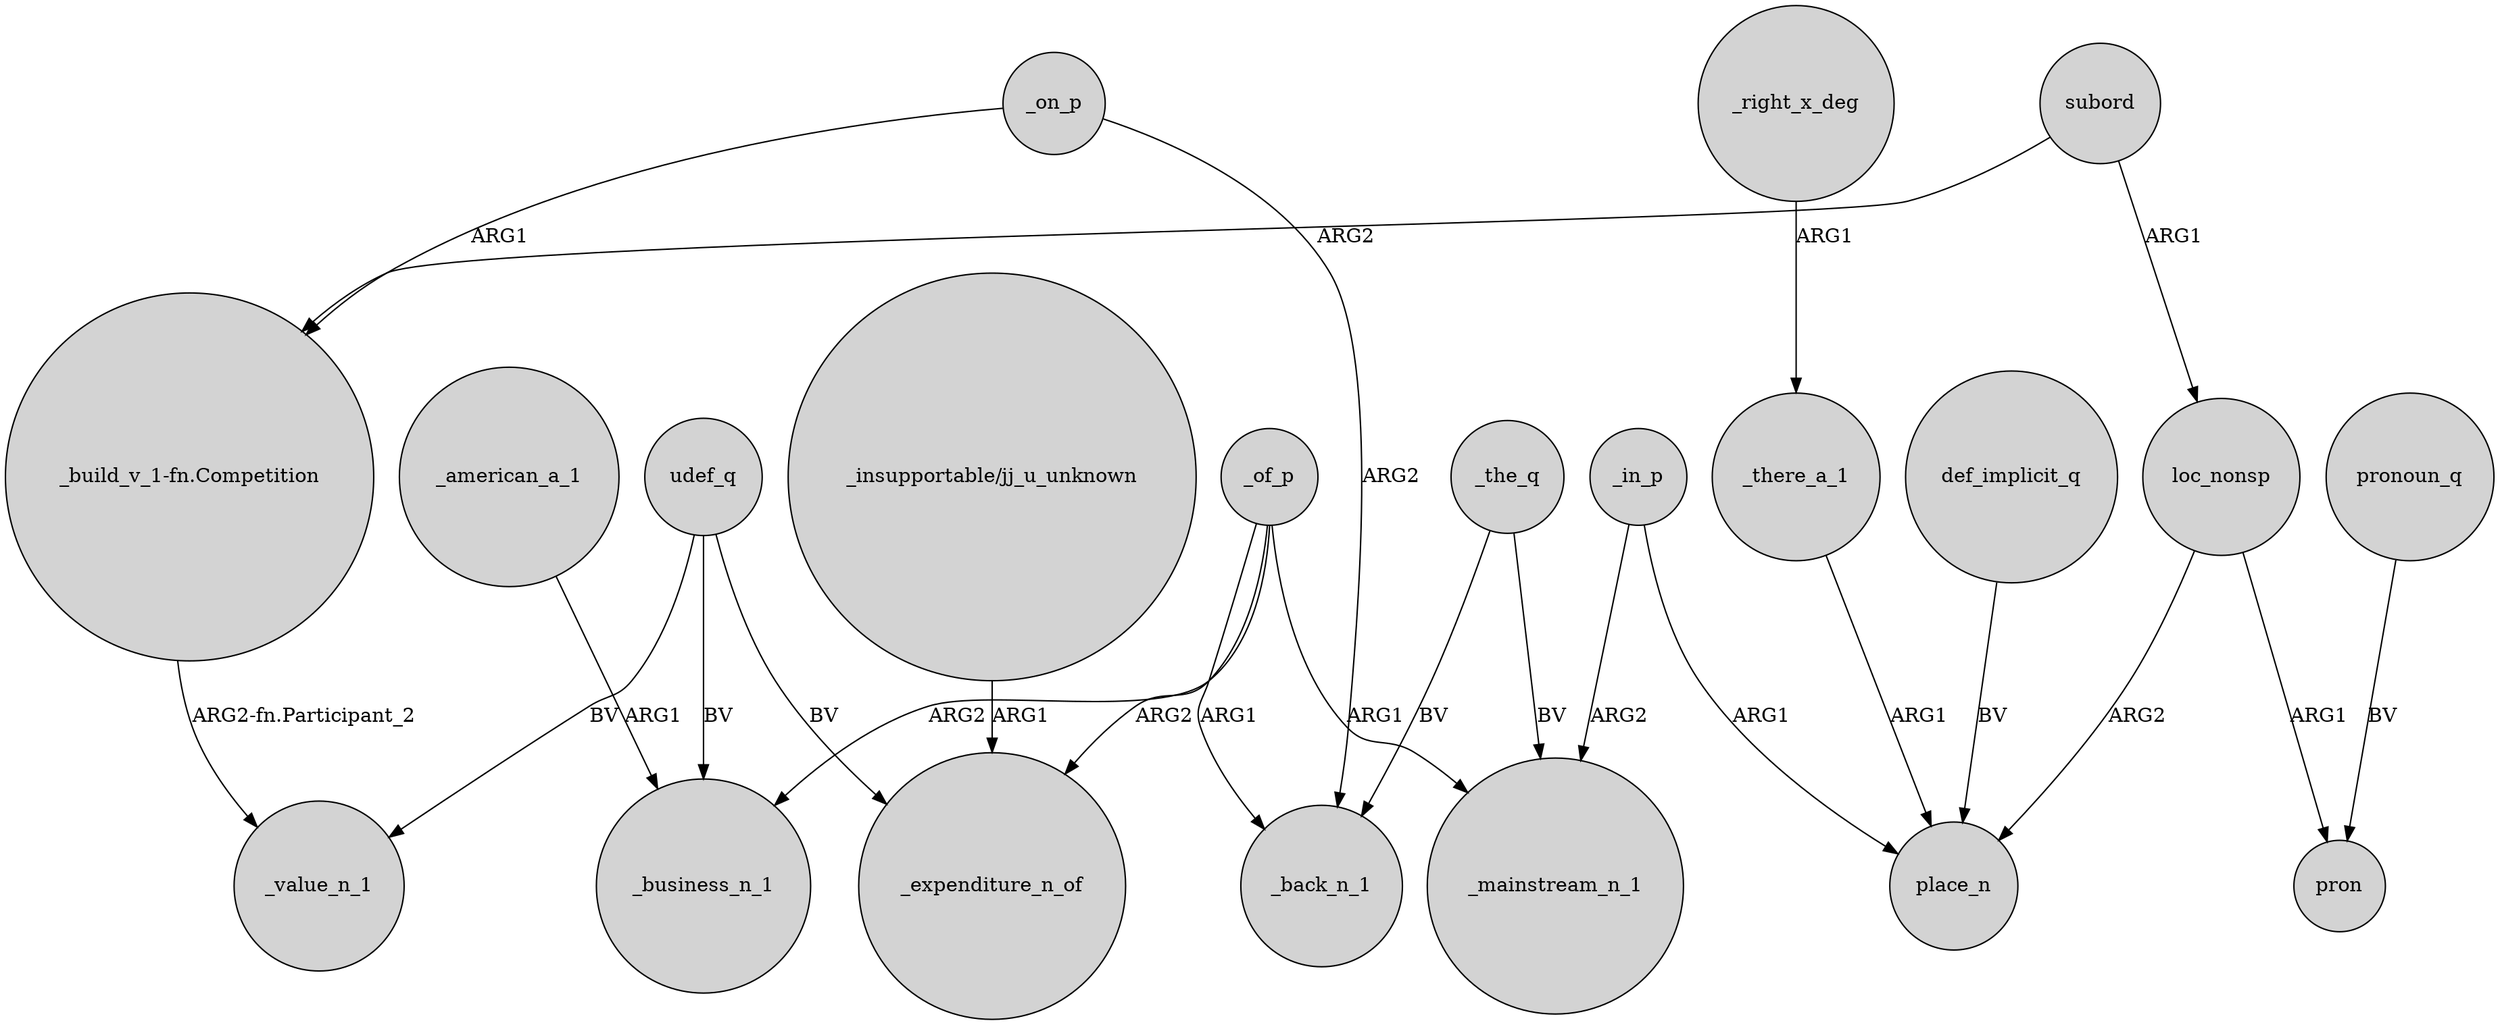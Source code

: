 digraph {
	node [shape=circle style=filled]
	_of_p -> _back_n_1 [label=ARG1]
	_on_p -> "_build_v_1-fn.Competition" [label=ARG1]
	def_implicit_q -> place_n [label=BV]
	_there_a_1 -> place_n [label=ARG1]
	_on_p -> _back_n_1 [label=ARG2]
	_right_x_deg -> _there_a_1 [label=ARG1]
	udef_q -> _value_n_1 [label=BV]
	_in_p -> place_n [label=ARG1]
	udef_q -> _business_n_1 [label=BV]
	"_build_v_1-fn.Competition" -> _value_n_1 [label="ARG2-fn.Participant_2"]
	udef_q -> _expenditure_n_of [label=BV]
	_the_q -> _back_n_1 [label=BV]
	_the_q -> _mainstream_n_1 [label=BV]
	pronoun_q -> pron [label=BV]
	_american_a_1 -> _business_n_1 [label=ARG1]
	"_insupportable/jj_u_unknown" -> _expenditure_n_of [label=ARG1]
	_in_p -> _mainstream_n_1 [label=ARG2]
	subord -> "_build_v_1-fn.Competition" [label=ARG2]
	_of_p -> _business_n_1 [label=ARG2]
	_of_p -> _expenditure_n_of [label=ARG2]
	loc_nonsp -> place_n [label=ARG2]
	subord -> loc_nonsp [label=ARG1]
	_of_p -> _mainstream_n_1 [label=ARG1]
	loc_nonsp -> pron [label=ARG1]
}

